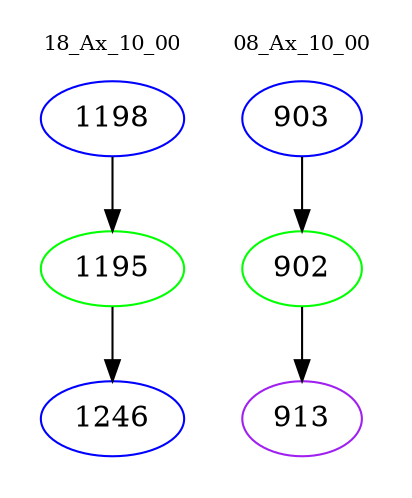digraph{
subgraph cluster_0 {
color = white
label = "18_Ax_10_00";
fontsize=10;
T0_1198 [label="1198", color="blue"]
T0_1198 -> T0_1195 [color="black"]
T0_1195 [label="1195", color="green"]
T0_1195 -> T0_1246 [color="black"]
T0_1246 [label="1246", color="blue"]
}
subgraph cluster_1 {
color = white
label = "08_Ax_10_00";
fontsize=10;
T1_903 [label="903", color="blue"]
T1_903 -> T1_902 [color="black"]
T1_902 [label="902", color="green"]
T1_902 -> T1_913 [color="black"]
T1_913 [label="913", color="purple"]
}
}
